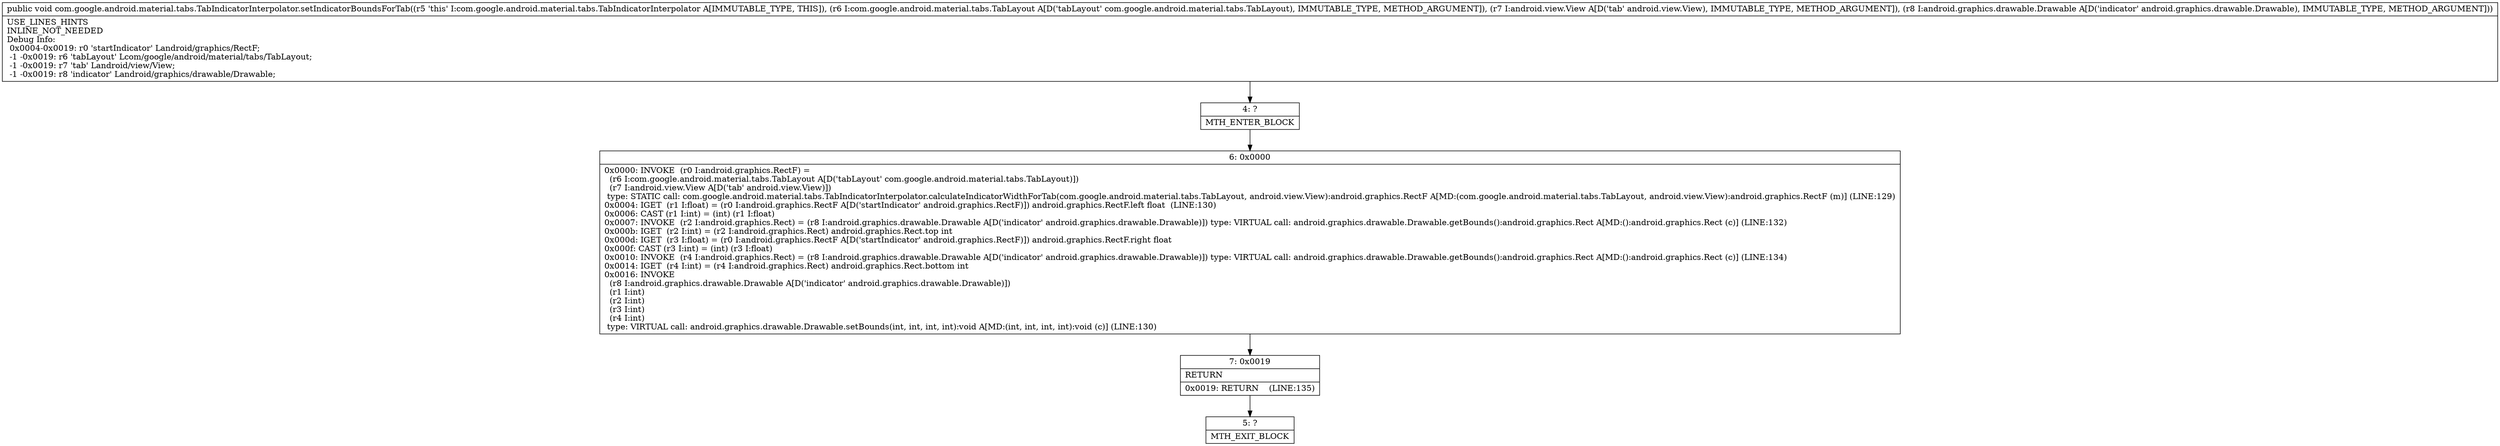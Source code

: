 digraph "CFG forcom.google.android.material.tabs.TabIndicatorInterpolator.setIndicatorBoundsForTab(Lcom\/google\/android\/material\/tabs\/TabLayout;Landroid\/view\/View;Landroid\/graphics\/drawable\/Drawable;)V" {
Node_4 [shape=record,label="{4\:\ ?|MTH_ENTER_BLOCK\l}"];
Node_6 [shape=record,label="{6\:\ 0x0000|0x0000: INVOKE  (r0 I:android.graphics.RectF) = \l  (r6 I:com.google.android.material.tabs.TabLayout A[D('tabLayout' com.google.android.material.tabs.TabLayout)])\l  (r7 I:android.view.View A[D('tab' android.view.View)])\l type: STATIC call: com.google.android.material.tabs.TabIndicatorInterpolator.calculateIndicatorWidthForTab(com.google.android.material.tabs.TabLayout, android.view.View):android.graphics.RectF A[MD:(com.google.android.material.tabs.TabLayout, android.view.View):android.graphics.RectF (m)] (LINE:129)\l0x0004: IGET  (r1 I:float) = (r0 I:android.graphics.RectF A[D('startIndicator' android.graphics.RectF)]) android.graphics.RectF.left float  (LINE:130)\l0x0006: CAST (r1 I:int) = (int) (r1 I:float) \l0x0007: INVOKE  (r2 I:android.graphics.Rect) = (r8 I:android.graphics.drawable.Drawable A[D('indicator' android.graphics.drawable.Drawable)]) type: VIRTUAL call: android.graphics.drawable.Drawable.getBounds():android.graphics.Rect A[MD:():android.graphics.Rect (c)] (LINE:132)\l0x000b: IGET  (r2 I:int) = (r2 I:android.graphics.Rect) android.graphics.Rect.top int \l0x000d: IGET  (r3 I:float) = (r0 I:android.graphics.RectF A[D('startIndicator' android.graphics.RectF)]) android.graphics.RectF.right float \l0x000f: CAST (r3 I:int) = (int) (r3 I:float) \l0x0010: INVOKE  (r4 I:android.graphics.Rect) = (r8 I:android.graphics.drawable.Drawable A[D('indicator' android.graphics.drawable.Drawable)]) type: VIRTUAL call: android.graphics.drawable.Drawable.getBounds():android.graphics.Rect A[MD:():android.graphics.Rect (c)] (LINE:134)\l0x0014: IGET  (r4 I:int) = (r4 I:android.graphics.Rect) android.graphics.Rect.bottom int \l0x0016: INVOKE  \l  (r8 I:android.graphics.drawable.Drawable A[D('indicator' android.graphics.drawable.Drawable)])\l  (r1 I:int)\l  (r2 I:int)\l  (r3 I:int)\l  (r4 I:int)\l type: VIRTUAL call: android.graphics.drawable.Drawable.setBounds(int, int, int, int):void A[MD:(int, int, int, int):void (c)] (LINE:130)\l}"];
Node_7 [shape=record,label="{7\:\ 0x0019|RETURN\l|0x0019: RETURN    (LINE:135)\l}"];
Node_5 [shape=record,label="{5\:\ ?|MTH_EXIT_BLOCK\l}"];
MethodNode[shape=record,label="{public void com.google.android.material.tabs.TabIndicatorInterpolator.setIndicatorBoundsForTab((r5 'this' I:com.google.android.material.tabs.TabIndicatorInterpolator A[IMMUTABLE_TYPE, THIS]), (r6 I:com.google.android.material.tabs.TabLayout A[D('tabLayout' com.google.android.material.tabs.TabLayout), IMMUTABLE_TYPE, METHOD_ARGUMENT]), (r7 I:android.view.View A[D('tab' android.view.View), IMMUTABLE_TYPE, METHOD_ARGUMENT]), (r8 I:android.graphics.drawable.Drawable A[D('indicator' android.graphics.drawable.Drawable), IMMUTABLE_TYPE, METHOD_ARGUMENT]))  | USE_LINES_HINTS\lINLINE_NOT_NEEDED\lDebug Info:\l  0x0004\-0x0019: r0 'startIndicator' Landroid\/graphics\/RectF;\l  \-1 \-0x0019: r6 'tabLayout' Lcom\/google\/android\/material\/tabs\/TabLayout;\l  \-1 \-0x0019: r7 'tab' Landroid\/view\/View;\l  \-1 \-0x0019: r8 'indicator' Landroid\/graphics\/drawable\/Drawable;\l}"];
MethodNode -> Node_4;Node_4 -> Node_6;
Node_6 -> Node_7;
Node_7 -> Node_5;
}

